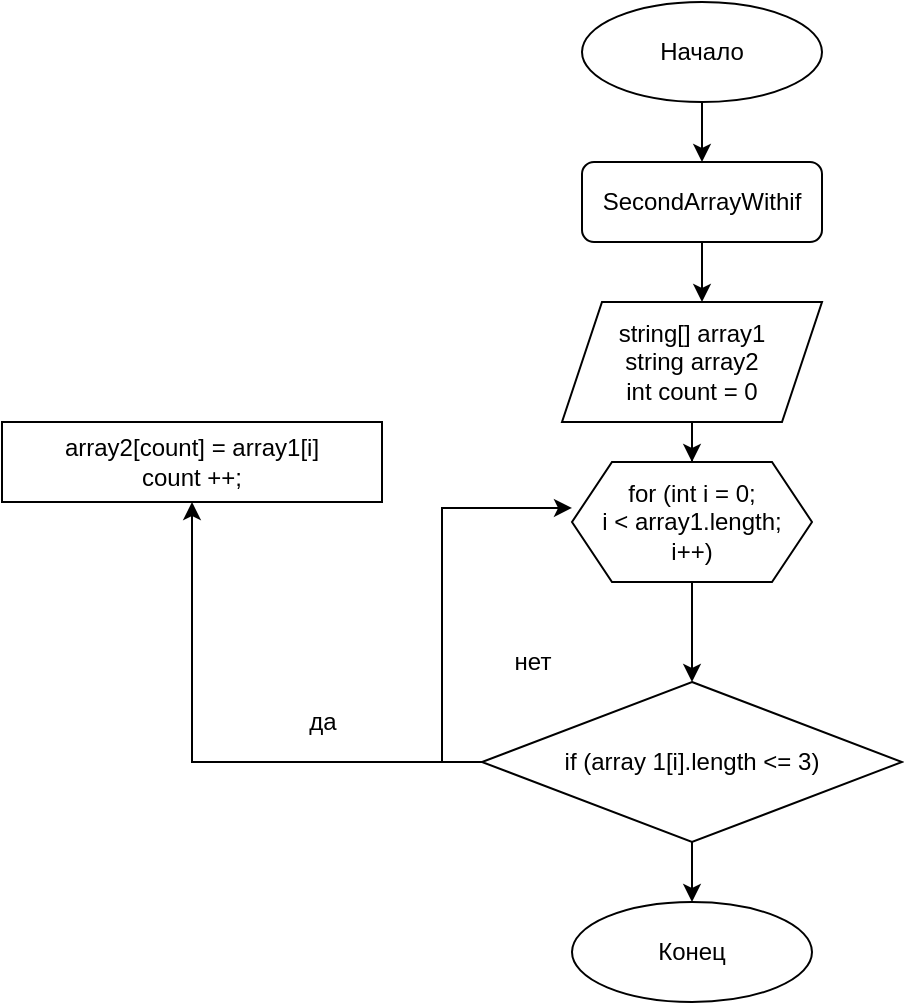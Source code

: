 <mxfile version="20.8.16" type="device"><diagram name="Страница 1" id="2IIC5QFjGggjoMj0Lo1O"><mxGraphModel dx="880" dy="532" grid="1" gridSize="10" guides="1" tooltips="1" connect="1" arrows="1" fold="1" page="1" pageScale="1" pageWidth="1654" pageHeight="2336" math="0" shadow="0"><root><mxCell id="0"/><mxCell id="1" parent="0"/><mxCell id="YzrY9wFU18qwytH4E_fZ-1" value="Начало" style="ellipse;whiteSpace=wrap;html=1;" vertex="1" parent="1"><mxGeometry x="290" y="40" width="120" height="50" as="geometry"/></mxCell><mxCell id="YzrY9wFU18qwytH4E_fZ-3" value="" style="endArrow=classic;html=1;rounded=0;" edge="1" parent="1"><mxGeometry width="50" height="50" relative="1" as="geometry"><mxPoint x="350" y="90" as="sourcePoint"/><mxPoint x="350" y="120" as="targetPoint"/></mxGeometry></mxCell><mxCell id="YzrY9wFU18qwytH4E_fZ-39" style="edgeStyle=orthogonalEdgeStyle;rounded=0;orthogonalLoop=1;jettySize=auto;html=1;exitX=0.5;exitY=1;exitDx=0;exitDy=0;" edge="1" parent="1" source="YzrY9wFU18qwytH4E_fZ-37"><mxGeometry relative="1" as="geometry"><mxPoint x="350" y="190" as="targetPoint"/></mxGeometry></mxCell><mxCell id="YzrY9wFU18qwytH4E_fZ-37" value="SecondArrayWithif" style="rounded=1;whiteSpace=wrap;html=1;" vertex="1" parent="1"><mxGeometry x="290" y="120" width="120" height="40" as="geometry"/></mxCell><mxCell id="YzrY9wFU18qwytH4E_fZ-40" style="edgeStyle=orthogonalEdgeStyle;rounded=0;orthogonalLoop=1;jettySize=auto;html=1;exitX=0.5;exitY=1;exitDx=0;exitDy=0;" edge="1" parent="1" source="YzrY9wFU18qwytH4E_fZ-38" target="YzrY9wFU18qwytH4E_fZ-41"><mxGeometry relative="1" as="geometry"><mxPoint x="345" y="280" as="targetPoint"/></mxGeometry></mxCell><mxCell id="YzrY9wFU18qwytH4E_fZ-38" value="string[] array1&lt;br&gt;string array2&lt;br&gt;int count = 0" style="shape=parallelogram;perimeter=parallelogramPerimeter;whiteSpace=wrap;html=1;fixedSize=1;" vertex="1" parent="1"><mxGeometry x="280" y="190" width="130" height="60" as="geometry"/></mxCell><mxCell id="YzrY9wFU18qwytH4E_fZ-42" style="edgeStyle=orthogonalEdgeStyle;rounded=0;orthogonalLoop=1;jettySize=auto;html=1;exitX=0.5;exitY=1;exitDx=0;exitDy=0;" edge="1" parent="1" source="YzrY9wFU18qwytH4E_fZ-41" target="YzrY9wFU18qwytH4E_fZ-43"><mxGeometry relative="1" as="geometry"><mxPoint x="345" y="390" as="targetPoint"/></mxGeometry></mxCell><mxCell id="YzrY9wFU18qwytH4E_fZ-41" value="for (int i = 0;&lt;br&gt;i &amp;lt; array1.length;&lt;br&gt;i++)" style="shape=hexagon;perimeter=hexagonPerimeter2;whiteSpace=wrap;html=1;fixedSize=1;" vertex="1" parent="1"><mxGeometry x="285" y="270" width="120" height="60" as="geometry"/></mxCell><mxCell id="YzrY9wFU18qwytH4E_fZ-46" style="edgeStyle=orthogonalEdgeStyle;rounded=0;orthogonalLoop=1;jettySize=auto;html=1;exitX=0;exitY=0.5;exitDx=0;exitDy=0;entryX=0;entryY=0.383;entryDx=0;entryDy=0;entryPerimeter=0;" edge="1" parent="1" source="YzrY9wFU18qwytH4E_fZ-43" target="YzrY9wFU18qwytH4E_fZ-41"><mxGeometry relative="1" as="geometry"><Array as="points"><mxPoint x="220" y="420"/><mxPoint x="220" y="293"/></Array></mxGeometry></mxCell><mxCell id="YzrY9wFU18qwytH4E_fZ-47" style="edgeStyle=orthogonalEdgeStyle;rounded=0;orthogonalLoop=1;jettySize=auto;html=1;exitX=0;exitY=0.5;exitDx=0;exitDy=0;" edge="1" parent="1" source="YzrY9wFU18qwytH4E_fZ-43" target="YzrY9wFU18qwytH4E_fZ-48"><mxGeometry relative="1" as="geometry"><mxPoint x="120" y="290" as="targetPoint"/></mxGeometry></mxCell><mxCell id="YzrY9wFU18qwytH4E_fZ-52" style="edgeStyle=orthogonalEdgeStyle;rounded=0;orthogonalLoop=1;jettySize=auto;html=1;exitX=0.5;exitY=1;exitDx=0;exitDy=0;" edge="1" parent="1" source="YzrY9wFU18qwytH4E_fZ-43" target="YzrY9wFU18qwytH4E_fZ-53"><mxGeometry relative="1" as="geometry"><mxPoint x="345" y="490" as="targetPoint"/></mxGeometry></mxCell><mxCell id="YzrY9wFU18qwytH4E_fZ-43" value="if (array 1[i].length &amp;lt;= 3)" style="rhombus;whiteSpace=wrap;html=1;" vertex="1" parent="1"><mxGeometry x="240" y="380" width="210" height="80" as="geometry"/></mxCell><mxCell id="YzrY9wFU18qwytH4E_fZ-48" value="array2[count] = array1[i]&lt;br&gt;count ++;" style="rounded=0;whiteSpace=wrap;html=1;" vertex="1" parent="1"><mxGeometry y="250" width="190" height="40" as="geometry"/></mxCell><mxCell id="YzrY9wFU18qwytH4E_fZ-49" value="да" style="text;html=1;align=center;verticalAlign=middle;resizable=0;points=[];autosize=1;strokeColor=none;fillColor=none;" vertex="1" parent="1"><mxGeometry x="140" y="385" width="40" height="30" as="geometry"/></mxCell><mxCell id="YzrY9wFU18qwytH4E_fZ-51" value="нет" style="text;html=1;align=center;verticalAlign=middle;resizable=0;points=[];autosize=1;strokeColor=none;fillColor=none;" vertex="1" parent="1"><mxGeometry x="245" y="355" width="40" height="30" as="geometry"/></mxCell><mxCell id="YzrY9wFU18qwytH4E_fZ-53" value="Конец" style="ellipse;whiteSpace=wrap;html=1;" vertex="1" parent="1"><mxGeometry x="285" y="490" width="120" height="50" as="geometry"/></mxCell></root></mxGraphModel></diagram></mxfile>